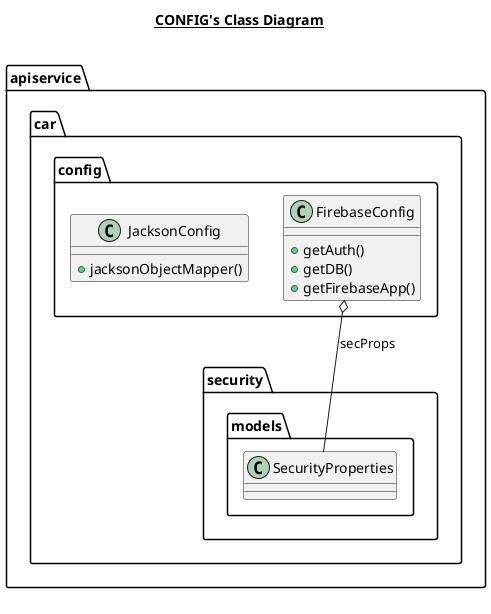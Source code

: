 @startuml

title __CONFIG's Class Diagram__\n

  namespace apiservice.car {
    namespace config {
      class apiservice.car.config.FirebaseConfig {
          + getAuth()
          + getDB()
          + getFirebaseApp()
      }
    }
  }
  

  namespace apiservice.car {
    namespace config {
      class apiservice.car.config.JacksonConfig {
          + jacksonObjectMapper()
      }
    }
  }
  

  apiservice.car.config.FirebaseConfig o-- apiservice.car.security.models.SecurityProperties : secProps


right footer

endfooter

@enduml
